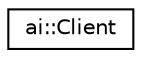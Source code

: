 digraph "Graphical Class Hierarchy"
{
  edge [fontname="Helvetica",fontsize="10",labelfontname="Helvetica",labelfontsize="10"];
  node [fontname="Helvetica",fontsize="10",shape=record];
  rankdir="LR";
  Node1 [label="ai::Client",height=0.2,width=0.4,color="black", fillcolor="white", style="filled",URL="$structai_1_1Client.html"];
}
